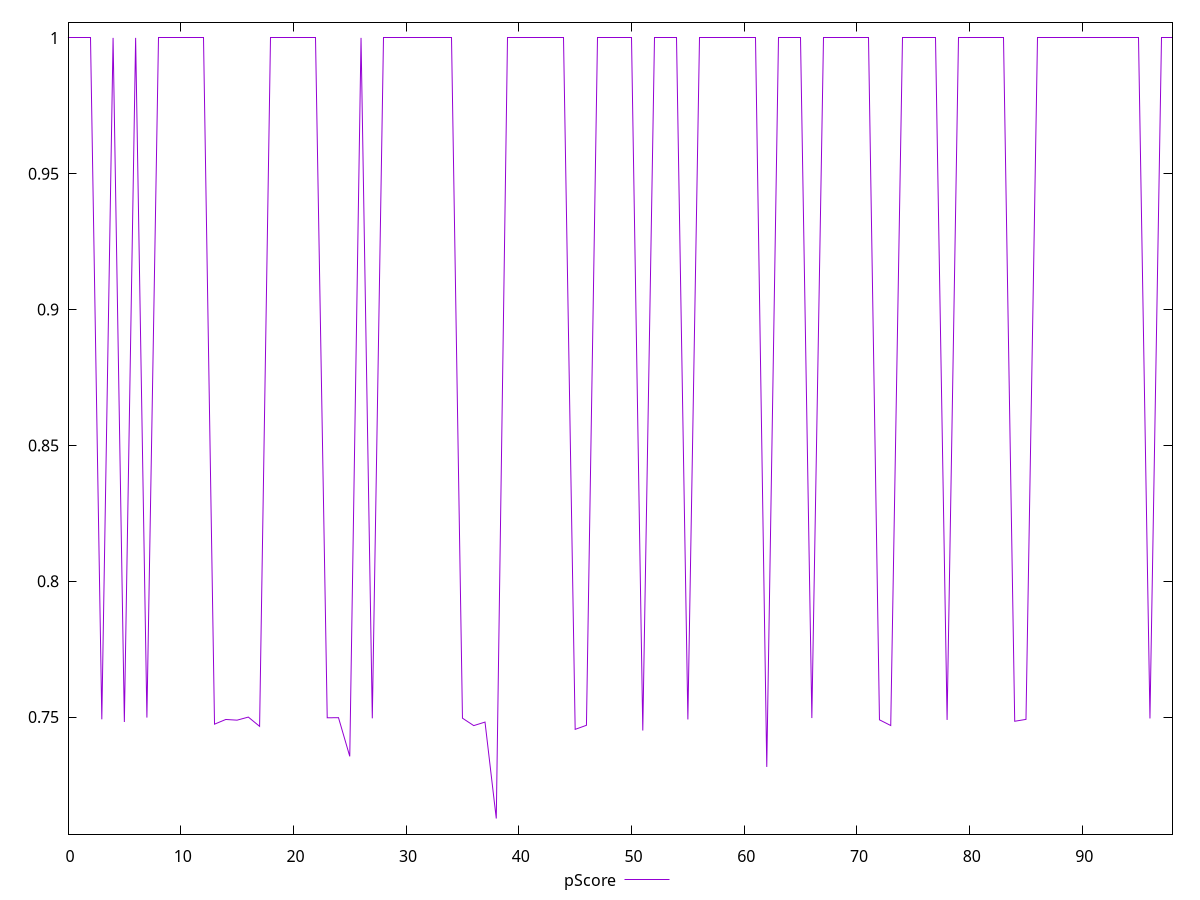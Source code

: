 reset

$pScore <<EOF
0 1
1 1
2 1
3 0.7491677777777778
4 1
5 0.7481911111111111
6 1
7 0.7498277777777778
8 1
9 1
10 1
11 1
12 1
13 0.7473977777777777
14 0.7491266666666667
15 0.74887
16 0.75
17 0.7466
18 1
19 1
20 1
21 1
22 1
23 0.7497433333333333
24 0.7497922222222222
25 0.7355444444444444
26 1
27 0.7495455555555556
28 1
29 1
30 1
31 1
32 1
33 1
34 1
35 0.7495999999999999
36 0.7468677777777778
37 0.7481655555555555
38 0.7126677777777778
39 1
40 1
41 1
42 1
43 1
44 1
45 0.7454877777777777
46 0.7469788888888889
47 1
48 1
49 1
50 1
51 0.7450522222222222
52 1
53 1
54 1
55 0.7491366666666667
56 1
57 1
58 1
59 1
60 1
61 1
62 0.7316644444444445
63 1
64 1
65 1
66 0.7496488888888889
67 1
68 1
69 1
70 1
71 1
72 0.749
73 0.7468944444444444
74 1
75 1
76 1
77 1
78 0.74897
79 1
80 1
81 1
82 1
83 1
84 0.7484666666666667
85 0.7491588888888889
86 1
87 1
88 1
89 1
90 1
91 1
92 1
93 1
94 1
95 1
96 0.7494977777777778
97 1
98 1
EOF

set key outside below
set xrange [0:98]
set yrange [0.7069211333333334:1.0057466444444445]
set trange [0.7069211333333334:1.0057466444444445]
set terminal svg size 640, 500 enhanced background rgb 'white'
set output "reports/report_00027_2021-02-24T12-40-31.850Z/uses-rel-preconnect/samples/card/pScore/values.svg"

plot $pScore title "pScore" with line

reset
